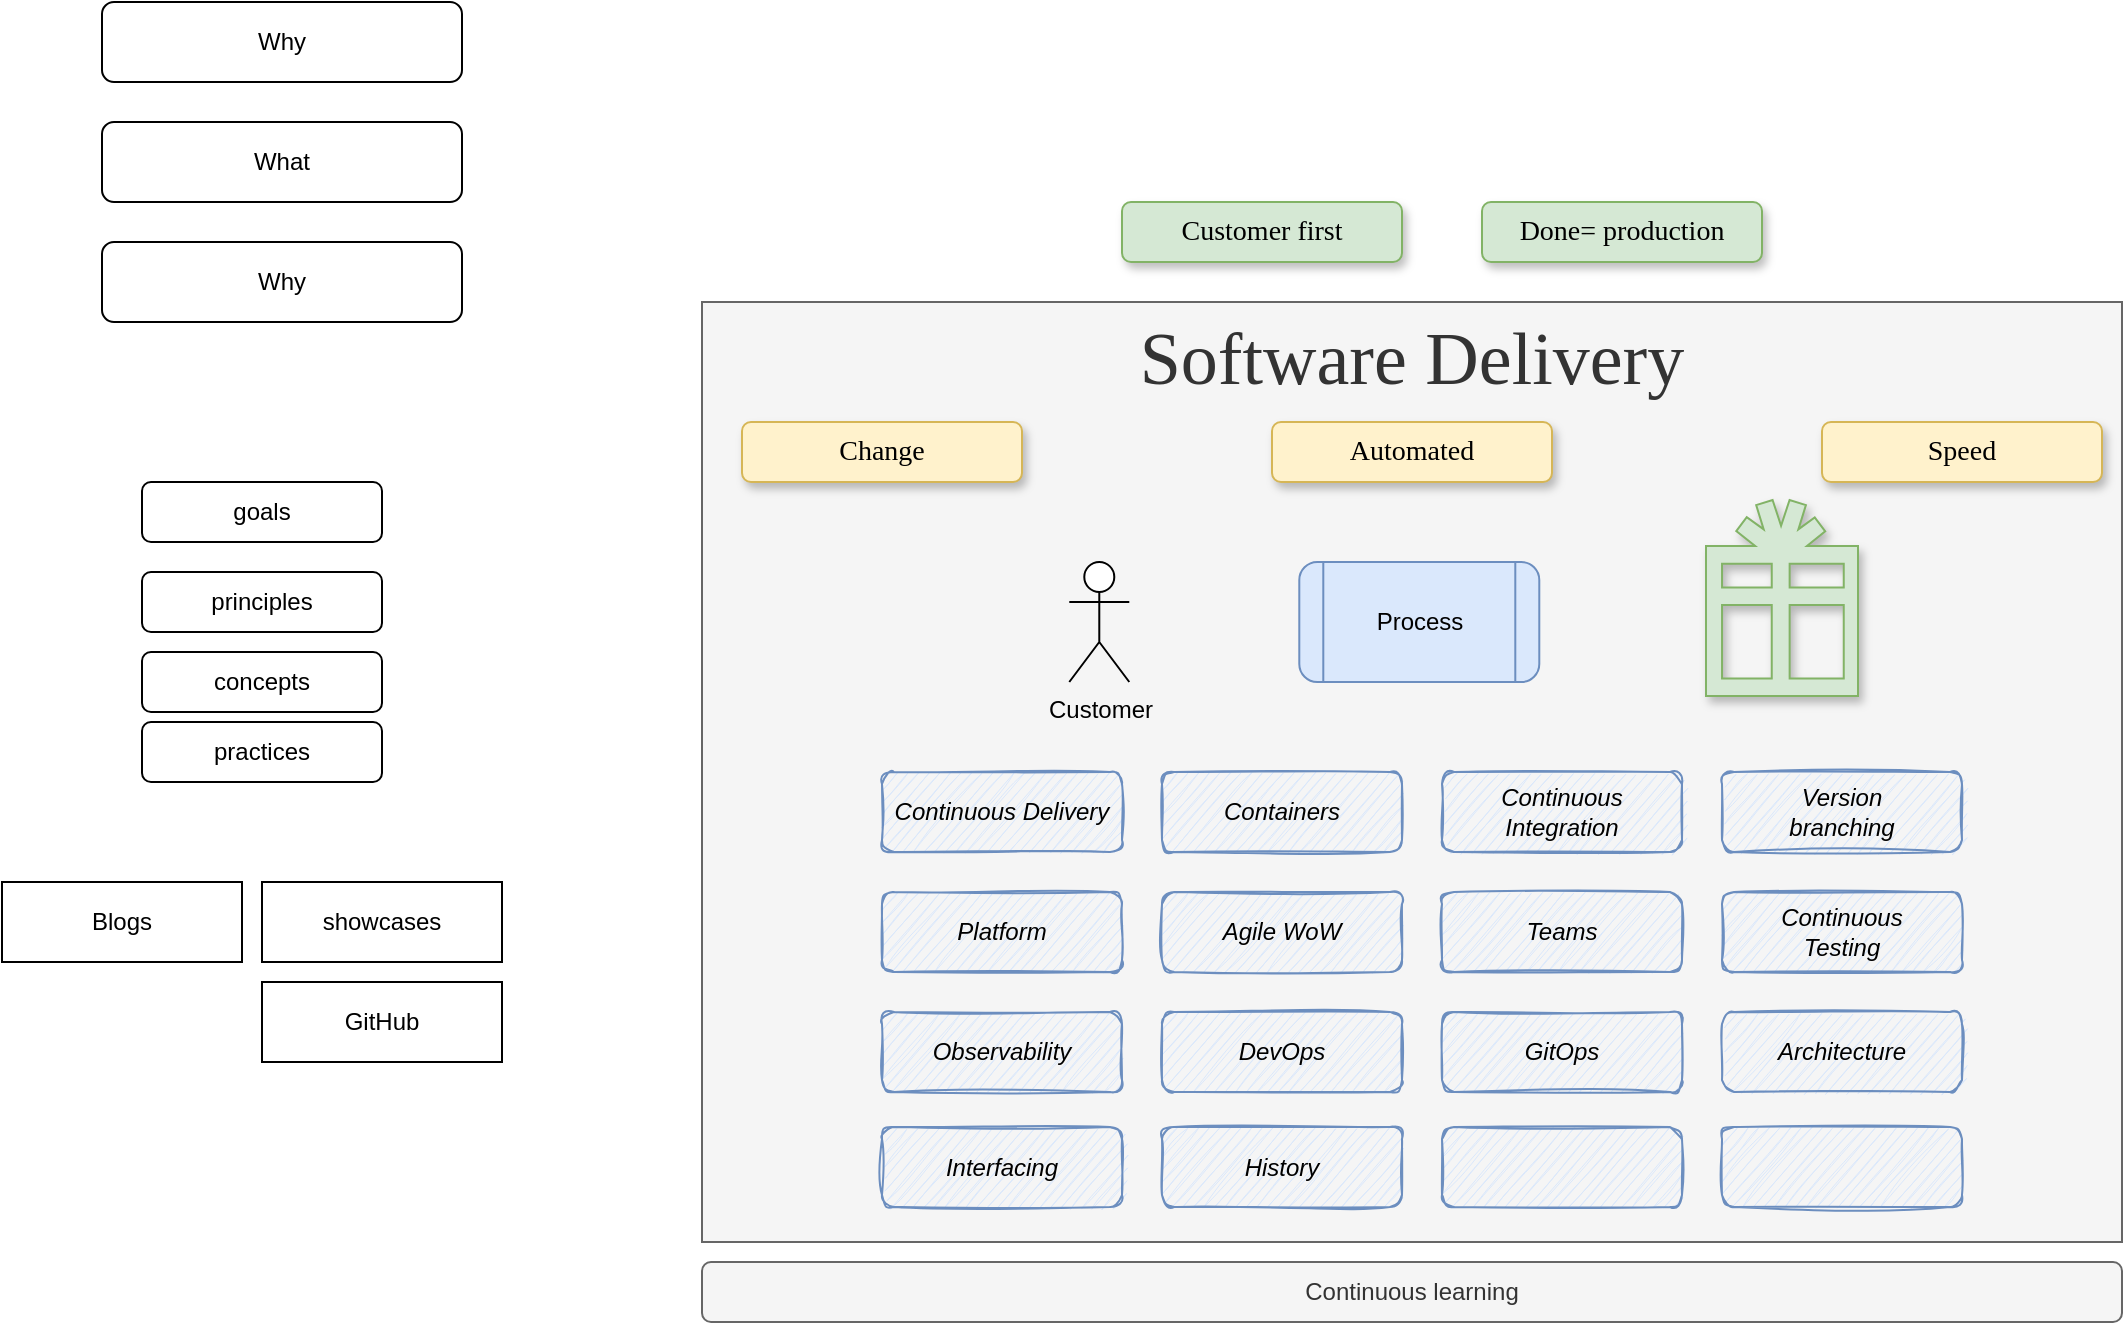 <mxfile version="14.9.4" type="github">
  <diagram id="kgnJdq5VQi98LMx4Vff6" name="Page-1">
    <mxGraphModel dx="1038" dy="547" grid="1" gridSize="10" guides="1" tooltips="1" connect="1" arrows="1" fold="1" page="1" pageScale="1" pageWidth="1169" pageHeight="827" math="0" shadow="0">
      <root>
        <mxCell id="0" />
        <mxCell id="1" parent="0" />
        <mxCell id="YMthBukLCyZc6VyMMKoa-46" value="Software Delivery" style="rounded=0;whiteSpace=wrap;html=1;container=1;verticalAlign=top;fontSize=37;labelBorderColor=none;fillColor=#f5f5f5;strokeColor=#666666;fontColor=#333333;fontFamily=Verdana;" vertex="1" parent="1">
          <mxGeometry x="360" y="240" width="710" height="470" as="geometry">
            <mxRectangle x="360" y="240" width="50" height="40" as="alternateBounds" />
          </mxGeometry>
        </mxCell>
        <mxCell id="YMthBukLCyZc6VyMMKoa-2" value="Process" style="shape=process;whiteSpace=wrap;html=1;backgroundOutline=1;fillColor=#dae8fc;strokeColor=#6c8ebf;rounded=1;" vertex="1" parent="YMthBukLCyZc6VyMMKoa-46">
          <mxGeometry x="298.647" y="130" width="120" height="60" as="geometry" />
        </mxCell>
        <mxCell id="YMthBukLCyZc6VyMMKoa-3" value="Customer" style="shape=umlActor;verticalLabelPosition=bottom;verticalAlign=top;html=1;outlineConnect=0;" vertex="1" parent="YMthBukLCyZc6VyMMKoa-46">
          <mxGeometry x="183.647" y="130" width="30" height="60" as="geometry" />
        </mxCell>
        <mxCell id="YMthBukLCyZc6VyMMKoa-18" value="Continuous Delivery" style="rounded=1;whiteSpace=wrap;html=1;fontStyle=2;sketch=1;glass=0;fillColor=#dae8fc;strokeColor=#6c8ebf;" vertex="1" parent="YMthBukLCyZc6VyMMKoa-46">
          <mxGeometry x="90" y="235" width="120" height="40" as="geometry" />
        </mxCell>
        <mxCell id="YMthBukLCyZc6VyMMKoa-25" value="Containers" style="rounded=1;whiteSpace=wrap;html=1;fontStyle=2;sketch=1;glass=0;fillColor=#dae8fc;strokeColor=#6c8ebf;" vertex="1" parent="YMthBukLCyZc6VyMMKoa-46">
          <mxGeometry x="230" y="235" width="120" height="40" as="geometry" />
        </mxCell>
        <mxCell id="YMthBukLCyZc6VyMMKoa-31" value="Continuous Integration" style="rounded=1;whiteSpace=wrap;html=1;fontStyle=2;sketch=1;glass=0;fillColor=#dae8fc;strokeColor=#6c8ebf;" vertex="1" parent="YMthBukLCyZc6VyMMKoa-46">
          <mxGeometry x="370" y="235" width="120" height="40" as="geometry" />
        </mxCell>
        <mxCell id="YMthBukLCyZc6VyMMKoa-32" value="Version&lt;br&gt;branching" style="rounded=1;whiteSpace=wrap;html=1;fontStyle=2;sketch=1;glass=0;fillColor=#dae8fc;strokeColor=#6c8ebf;" vertex="1" parent="YMthBukLCyZc6VyMMKoa-46">
          <mxGeometry x="510" y="235" width="120" height="40" as="geometry" />
        </mxCell>
        <mxCell id="YMthBukLCyZc6VyMMKoa-33" value="Platform" style="rounded=1;whiteSpace=wrap;html=1;fontStyle=2;sketch=1;glass=0;fillColor=#dae8fc;strokeColor=#6c8ebf;" vertex="1" parent="YMthBukLCyZc6VyMMKoa-46">
          <mxGeometry x="90" y="295" width="120" height="40" as="geometry" />
        </mxCell>
        <mxCell id="YMthBukLCyZc6VyMMKoa-34" value="Agile WoW" style="rounded=1;whiteSpace=wrap;html=1;fontStyle=2;sketch=1;glass=0;fillColor=#dae8fc;strokeColor=#6c8ebf;" vertex="1" parent="YMthBukLCyZc6VyMMKoa-46">
          <mxGeometry x="230" y="295" width="120" height="40" as="geometry" />
        </mxCell>
        <mxCell id="YMthBukLCyZc6VyMMKoa-35" value="Teams" style="rounded=1;whiteSpace=wrap;html=1;fontStyle=2;sketch=1;glass=0;fillColor=#dae8fc;strokeColor=#6c8ebf;" vertex="1" parent="YMthBukLCyZc6VyMMKoa-46">
          <mxGeometry x="370" y="295" width="120" height="40" as="geometry" />
        </mxCell>
        <mxCell id="YMthBukLCyZc6VyMMKoa-36" value="Continuous&lt;br&gt;Testing" style="rounded=1;whiteSpace=wrap;html=1;fontStyle=2;sketch=1;glass=0;fillColor=#dae8fc;strokeColor=#6c8ebf;" vertex="1" parent="YMthBukLCyZc6VyMMKoa-46">
          <mxGeometry x="510" y="295" width="120" height="40" as="geometry" />
        </mxCell>
        <mxCell id="YMthBukLCyZc6VyMMKoa-37" value="Observability" style="rounded=1;whiteSpace=wrap;html=1;fontStyle=2;sketch=1;glass=0;fillColor=#dae8fc;strokeColor=#6c8ebf;" vertex="1" parent="YMthBukLCyZc6VyMMKoa-46">
          <mxGeometry x="90" y="355" width="120" height="40" as="geometry" />
        </mxCell>
        <mxCell id="YMthBukLCyZc6VyMMKoa-38" value="DevOps" style="rounded=1;whiteSpace=wrap;html=1;fontStyle=2;sketch=1;glass=0;fillColor=#dae8fc;strokeColor=#6c8ebf;" vertex="1" parent="YMthBukLCyZc6VyMMKoa-46">
          <mxGeometry x="230" y="355" width="120" height="40" as="geometry" />
        </mxCell>
        <mxCell id="YMthBukLCyZc6VyMMKoa-39" value="GitOps" style="rounded=1;whiteSpace=wrap;html=1;fontStyle=2;sketch=1;glass=0;fillColor=#dae8fc;strokeColor=#6c8ebf;" vertex="1" parent="YMthBukLCyZc6VyMMKoa-46">
          <mxGeometry x="370" y="355" width="120" height="40" as="geometry" />
        </mxCell>
        <mxCell id="YMthBukLCyZc6VyMMKoa-40" value="Architecture" style="rounded=1;whiteSpace=wrap;html=1;fontStyle=2;sketch=1;glass=0;fillColor=#dae8fc;strokeColor=#6c8ebf;" vertex="1" parent="YMthBukLCyZc6VyMMKoa-46">
          <mxGeometry x="510" y="355" width="120" height="40" as="geometry" />
        </mxCell>
        <mxCell id="YMthBukLCyZc6VyMMKoa-41" value="Interfacing" style="rounded=1;whiteSpace=wrap;html=1;fontStyle=2;sketch=1;glass=0;fillColor=#dae8fc;strokeColor=#6c8ebf;" vertex="1" parent="YMthBukLCyZc6VyMMKoa-46">
          <mxGeometry x="90" y="412.5" width="120" height="40" as="geometry" />
        </mxCell>
        <mxCell id="YMthBukLCyZc6VyMMKoa-42" value="History" style="rounded=1;whiteSpace=wrap;html=1;fontStyle=2;sketch=1;glass=0;fillColor=#dae8fc;strokeColor=#6c8ebf;" vertex="1" parent="YMthBukLCyZc6VyMMKoa-46">
          <mxGeometry x="230" y="412.5" width="120" height="40" as="geometry" />
        </mxCell>
        <mxCell id="YMthBukLCyZc6VyMMKoa-43" value="" style="rounded=1;whiteSpace=wrap;html=1;fontStyle=2;sketch=1;glass=0;fillColor=#dae8fc;strokeColor=#6c8ebf;" vertex="1" parent="YMthBukLCyZc6VyMMKoa-46">
          <mxGeometry x="370" y="412.5" width="120" height="40" as="geometry" />
        </mxCell>
        <mxCell id="YMthBukLCyZc6VyMMKoa-44" value="" style="rounded=1;whiteSpace=wrap;html=1;fontStyle=2;sketch=1;glass=0;fillColor=#dae8fc;strokeColor=#6c8ebf;" vertex="1" parent="YMthBukLCyZc6VyMMKoa-46">
          <mxGeometry x="510" y="412.5" width="120" height="40" as="geometry" />
        </mxCell>
        <mxCell id="YMthBukLCyZc6VyMMKoa-49" value="Speed" style="rounded=1;whiteSpace=wrap;html=1;shadow=1;glass=0;labelBackgroundColor=none;sketch=0;fontFamily=Verdana;fontSize=14;verticalAlign=top;fillColor=#fff2cc;strokeColor=#d6b656;" vertex="1" parent="YMthBukLCyZc6VyMMKoa-46">
          <mxGeometry x="560" y="60" width="140" height="30" as="geometry" />
        </mxCell>
        <mxCell id="YMthBukLCyZc6VyMMKoa-53" value="Automated" style="rounded=1;whiteSpace=wrap;html=1;shadow=1;glass=0;labelBackgroundColor=none;sketch=0;fontFamily=Verdana;fontSize=14;verticalAlign=top;fillColor=#fff2cc;strokeColor=#d6b656;" vertex="1" parent="YMthBukLCyZc6VyMMKoa-46">
          <mxGeometry x="285" y="60" width="140" height="30" as="geometry" />
        </mxCell>
        <mxCell id="YMthBukLCyZc6VyMMKoa-5" value="Why" style="rounded=1;whiteSpace=wrap;html=1;" vertex="1" parent="1">
          <mxGeometry x="60" y="90" width="180" height="40" as="geometry" />
        </mxCell>
        <mxCell id="YMthBukLCyZc6VyMMKoa-6" value="What" style="rounded=1;whiteSpace=wrap;html=1;" vertex="1" parent="1">
          <mxGeometry x="60" y="150" width="180" height="40" as="geometry" />
        </mxCell>
        <mxCell id="YMthBukLCyZc6VyMMKoa-7" value="Why" style="rounded=1;whiteSpace=wrap;html=1;" vertex="1" parent="1">
          <mxGeometry x="60" y="210" width="180" height="40" as="geometry" />
        </mxCell>
        <mxCell id="YMthBukLCyZc6VyMMKoa-12" value="Continuous learning" style="rounded=1;whiteSpace=wrap;html=1;fillColor=#f5f5f5;strokeColor=#666666;fontColor=#333333;" vertex="1" parent="1">
          <mxGeometry x="360" y="720" width="710" height="30" as="geometry" />
        </mxCell>
        <mxCell id="YMthBukLCyZc6VyMMKoa-19" value="principles" style="rounded=1;whiteSpace=wrap;html=1;" vertex="1" parent="1">
          <mxGeometry x="80" y="375" width="120" height="30" as="geometry" />
        </mxCell>
        <mxCell id="YMthBukLCyZc6VyMMKoa-21" value="concepts" style="rounded=1;whiteSpace=wrap;html=1;" vertex="1" parent="1">
          <mxGeometry x="80" y="415" width="120" height="30" as="geometry" />
        </mxCell>
        <mxCell id="YMthBukLCyZc6VyMMKoa-22" value="practices" style="rounded=1;whiteSpace=wrap;html=1;" vertex="1" parent="1">
          <mxGeometry x="80" y="450" width="120" height="30" as="geometry" />
        </mxCell>
        <mxCell id="YMthBukLCyZc6VyMMKoa-23" value="goals" style="rounded=1;whiteSpace=wrap;html=1;" vertex="1" parent="1">
          <mxGeometry x="80" y="330" width="120" height="30" as="geometry" />
        </mxCell>
        <mxCell id="YMthBukLCyZc6VyMMKoa-24" value="showcases" style="rounded=0;whiteSpace=wrap;html=1;" vertex="1" parent="1">
          <mxGeometry x="140" y="530" width="120" height="40" as="geometry" />
        </mxCell>
        <mxCell id="YMthBukLCyZc6VyMMKoa-27" value="Blogs" style="rounded=0;whiteSpace=wrap;html=1;" vertex="1" parent="1">
          <mxGeometry x="10" y="530" width="120" height="40" as="geometry" />
        </mxCell>
        <mxCell id="YMthBukLCyZc6VyMMKoa-28" value="GitHub" style="rounded=0;whiteSpace=wrap;html=1;" vertex="1" parent="1">
          <mxGeometry x="140" y="580" width="120" height="40" as="geometry" />
        </mxCell>
        <mxCell id="YMthBukLCyZc6VyMMKoa-48" value="" style="shape=mxgraph.signs.travel.present;html=1;pointerEvents=1;fillColor=#d5e8d4;strokeColor=#82b366;verticalLabelPosition=bottom;verticalAlign=top;align=center;rounded=1;glass=0;labelBackgroundColor=none;sketch=0;fontSize=37;noLabel=1;shadow=1;" vertex="1" parent="1">
          <mxGeometry x="862" y="339" width="76" height="98" as="geometry" />
        </mxCell>
        <mxCell id="YMthBukLCyZc6VyMMKoa-50" value="Change" style="rounded=1;whiteSpace=wrap;html=1;shadow=1;glass=0;labelBackgroundColor=none;sketch=0;fontFamily=Verdana;fontSize=14;verticalAlign=top;fillColor=#fff2cc;strokeColor=#d6b656;" vertex="1" parent="1">
          <mxGeometry x="380" y="300" width="140" height="30" as="geometry" />
        </mxCell>
        <mxCell id="YMthBukLCyZc6VyMMKoa-51" value="Customer first" style="rounded=1;whiteSpace=wrap;html=1;shadow=1;glass=0;labelBackgroundColor=none;sketch=0;fontFamily=Verdana;fontSize=14;verticalAlign=top;fillColor=#d5e8d4;strokeColor=#82b366;" vertex="1" parent="1">
          <mxGeometry x="570" y="190" width="140" height="30" as="geometry" />
        </mxCell>
        <mxCell id="YMthBukLCyZc6VyMMKoa-52" value="Done= production" style="rounded=1;whiteSpace=wrap;html=1;shadow=1;glass=0;labelBackgroundColor=none;sketch=0;fontFamily=Verdana;fontSize=14;verticalAlign=top;fillColor=#d5e8d4;strokeColor=#82b366;" vertex="1" parent="1">
          <mxGeometry x="750" y="190" width="140" height="30" as="geometry" />
        </mxCell>
      </root>
    </mxGraphModel>
  </diagram>
</mxfile>

